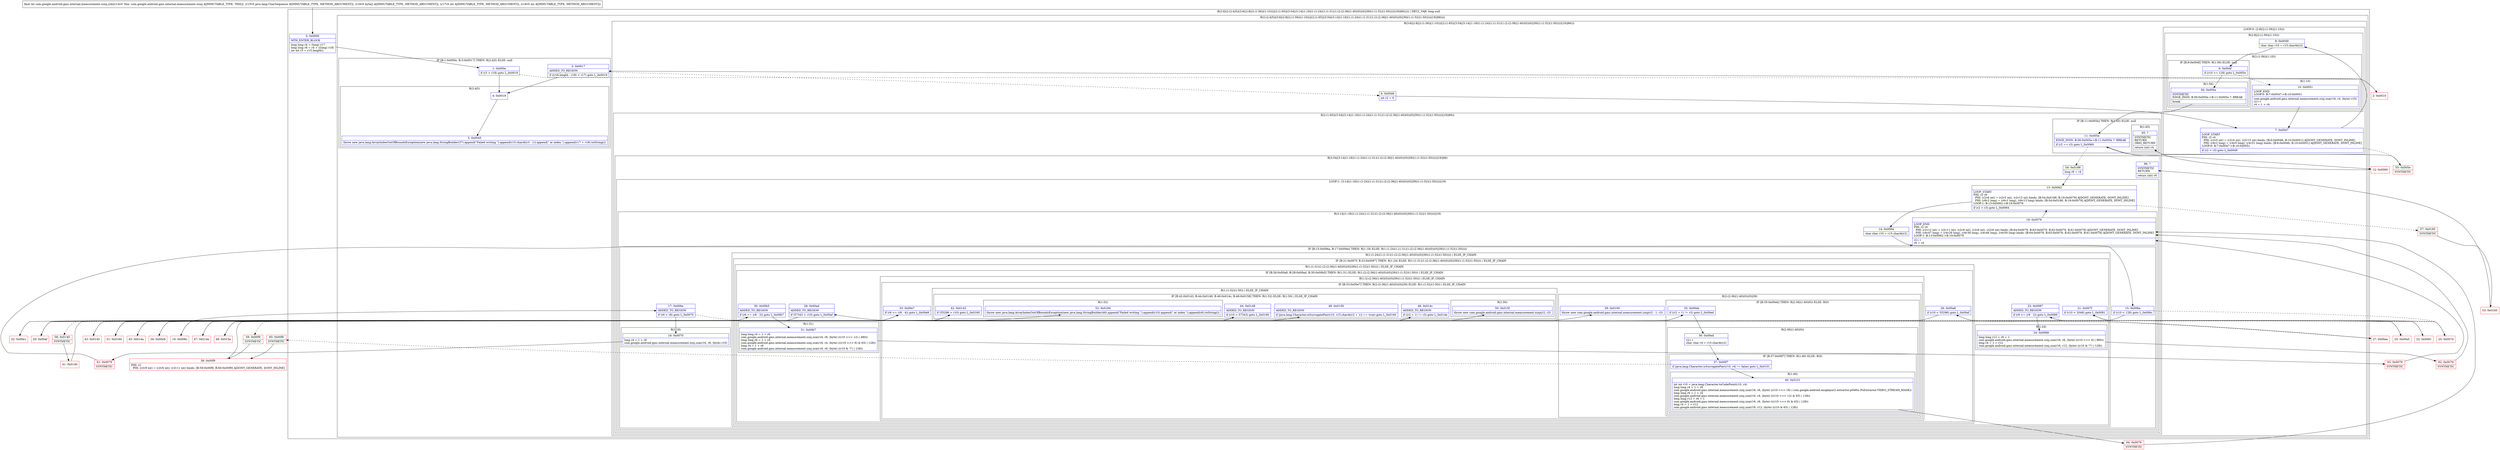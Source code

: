 digraph "CFG forcom.google.android.gms.internal.measurement.zzxq.zzb(Ljava\/lang\/CharSequence;[BII)I" {
subgraph cluster_Region_72942179 {
label = "R(2:0|(2:(2:4|5)|(3:6|(2:8|(2:(1:56)|(1:10)))|(2:(1:65)|(3:54|(3:14|(1:18)(1:(1:24)(1:(1:31)(1:(2:(2:36|(1:40)(0))(0)|39)(1:(1:52)(1:50)))))|19)|66))))) | DECL_VAR: long null\l";
node [shape=record,color=blue];
Node_0 [shape=record,label="{0\:\ 0x0000|MTH_ENTER_BLOCK\l|long long r4 = (long) r17\llong long r8 = r4 + ((long) r18)\lint int r3 = r15.length()\l}"];
subgraph cluster_Region_911239150 {
label = "R(2:(2:4|5)|(3:6|(2:8|(2:(1:56)|(1:10)))|(2:(1:65)|(3:54|(3:14|(1:18)(1:(1:24)(1:(1:31)(1:(2:(2:36|(1:40)(0))(0)|39)(1:(1:52)(1:50)))))|19)|66))))";
node [shape=record,color=blue];
subgraph cluster_IfRegion_158543008 {
label = "IF [B:1:0x000e, B:3:0x0017] THEN: R(2:4|5) ELSE: null";
node [shape=record,color=blue];
Node_1 [shape=record,label="{1\:\ 0x000e|if (r3 \> r18) goto L_0x0019\l}"];
Node_3 [shape=record,label="{3\:\ 0x0017|ADDED_TO_REGION\l|if ((r16.length \- r18) \< r17) goto L_0x0019\l}"];
subgraph cluster_Region_1339151237 {
label = "R(2:4|5)";
node [shape=record,color=blue];
Node_4 [shape=record,label="{4\:\ 0x0019}"];
Node_5 [shape=record,label="{5\:\ 0x0045|throw new java.lang.ArrayIndexOutOfBoundsException(new java.lang.StringBuilder(37).append(\"Failed writing \").append(r15.charAt(r3 \- 1)).append(\" at index \").append(r17 + r18).toString())\l}"];
}
}
subgraph cluster_Region_260831424 {
label = "R(3:6|(2:8|(2:(1:56)|(1:10)))|(2:(1:65)|(3:54|(3:14|(1:18)(1:(1:24)(1:(1:31)(1:(2:(2:36|(1:40)(0))(0)|39)(1:(1:52)(1:50)))))|19)|66)))";
node [shape=record,color=blue];
Node_6 [shape=record,label="{6\:\ 0x0046|int r2 = 0\l}"];
subgraph cluster_LoopRegion_579123654 {
label = "LOOP:0: (2:8|(2:(1:56)|(1:10)))";
node [shape=record,color=blue];
Node_7 [shape=record,label="{7\:\ 0x0047|LOOP_START\lPHI: r2 r4 \l  PHI: (r2v5 int) = (r2v4 int), (r2v15 int) binds: [B:6:0x0046, B:10:0x0051] A[DONT_GENERATE, DONT_INLINE]\l  PHI: (r4v2 long) = (r4v0 long), (r4v51 long) binds: [B:6:0x0046, B:10:0x0051] A[DONT_GENERATE, DONT_INLINE]\lLOOP:0: B:7:0x0047\-\>B:10:0x0051\l|if (r2 \< r3) goto L_0x0049\l}"];
subgraph cluster_Region_429283473 {
label = "R(2:8|(2:(1:56)|(1:10)))";
node [shape=record,color=blue];
Node_8 [shape=record,label="{8\:\ 0x0049|char char r10 = r15.charAt(r2)\l}"];
subgraph cluster_Region_788283370 {
label = "R(2:(1:56)|(1:10))";
node [shape=record,color=blue];
subgraph cluster_IfRegion_83687750 {
label = "IF [B:9:0x004f] THEN: R(1:56) ELSE: null";
node [shape=record,color=blue];
Node_9 [shape=record,label="{9\:\ 0x004f|if (r10 \>= 128) goto L_0x005e\l}"];
subgraph cluster_Region_179521678 {
label = "R(1:56)";
node [shape=record,color=blue];
Node_56 [shape=record,label="{56\:\ 0x005e|SYNTHETIC\lEDGE_INSN: B:56:0x005e\-\>B:11:0x005e ?: BREAK  \l|break\l}"];
}
}
subgraph cluster_Region_1898316698 {
label = "R(1:10)";
node [shape=record,color=blue];
Node_10 [shape=record,label="{10\:\ 0x0051|LOOP_END\lLOOP:0: B:7:0x0047\-\>B:10:0x0051\l|com.google.android.gms.internal.measurement.zzxj.zza(r16, r4, (byte) r10)\lr2++\lr4 = 1 + r4\l}"];
}
}
}
}
subgraph cluster_Region_1046620732 {
label = "R(2:(1:65)|(3:54|(3:14|(1:18)(1:(1:24)(1:(1:31)(1:(2:(2:36|(1:40)(0))(0)|39)(1:(1:52)(1:50)))))|19)|66))";
node [shape=record,color=blue];
subgraph cluster_IfRegion_954185544 {
label = "IF [B:11:0x005e] THEN: R(1:65) ELSE: null";
node [shape=record,color=blue];
Node_11 [shape=record,label="{11\:\ 0x005e|EDGE_INSN: B:56:0x005e\-\>B:11:0x005e ?: BREAK  \l|if (r2 == r3) goto L_0x0060\l}"];
subgraph cluster_Region_2082321262 {
label = "R(1:65)";
node [shape=record,color=blue];
Node_65 [shape=record,label="{65\:\ ?|SYNTHETIC\lRETURN\lORIG_RETURN\l|return (int) r4\l}"];
}
}
subgraph cluster_Region_1804186289 {
label = "R(3:54|(3:14|(1:18)(1:(1:24)(1:(1:31)(1:(2:(2:36|(1:40)(0))(0)|39)(1:(1:52)(1:50)))))|19)|66)";
node [shape=record,color=blue];
Node_54 [shape=record,label="{54\:\ 0x0188|long r6 = r4\l}"];
subgraph cluster_LoopRegion_685349599 {
label = "LOOP:1: (3:14|(1:18)(1:(1:24)(1:(1:31)(1:(2:(2:36|(1:40)(0))(0)|39)(1:(1:52)(1:50)))))|19)";
node [shape=record,color=blue];
Node_13 [shape=record,label="{13\:\ 0x0062|LOOP_START\lPHI: r2 r6 \l  PHI: (r2v6 int) = (r2v5 int), (r2v13 int) binds: [B:54:0x0188, B:19:0x0079] A[DONT_GENERATE, DONT_INLINE]\l  PHI: (r6v2 long) = (r6v1 long), (r6v13 long) binds: [B:54:0x0188, B:19:0x0079] A[DONT_GENERATE, DONT_INLINE]\lLOOP:1: B:13:0x0062\-\>B:19:0x0079\l|if (r2 \< r3) goto L_0x0064\l}"];
subgraph cluster_Region_1318144370 {
label = "R(3:14|(1:18)(1:(1:24)(1:(1:31)(1:(2:(2:36|(1:40)(0))(0)|39)(1:(1:52)(1:50)))))|19)";
node [shape=record,color=blue];
Node_14 [shape=record,label="{14\:\ 0x0064|char char r10 = r15.charAt(r2)\l}"];
subgraph cluster_IfRegion_663748537 {
label = "IF [B:15:0x006a, B:17:0x006e] THEN: R(1:18) ELSE: R(1:(1:24)(1:(1:31)(1:(2:(2:36|(1:40)(0))(0)|39)(1:(1:52)(1:50)))))";
node [shape=record,color=blue];
Node_15 [shape=record,label="{15\:\ 0x006a|if (r10 \< 128) goto L_0x006c\l}"];
Node_17 [shape=record,label="{17\:\ 0x006e|ADDED_TO_REGION\l|if (r6 \< r8) goto L_0x0070\l}"];
subgraph cluster_Region_1225522843 {
label = "R(1:18)";
node [shape=record,color=blue];
Node_18 [shape=record,label="{18\:\ 0x0070|long r4 = 1 + r6\lcom.google.android.gms.internal.measurement.zzxj.zza(r16, r6, (byte) r10)\l}"];
}
subgraph cluster_Region_188241161 {
label = "R(1:(1:24)(1:(1:31)(1:(2:(2:36|(1:40)(0))(0)|39)(1:(1:52)(1:50))))) | ELSE_IF_CHAIN\l";
node [shape=record,color=blue];
subgraph cluster_IfRegion_1727267329 {
label = "IF [B:21:0x007f, B:23:0x0087] THEN: R(1:24) ELSE: R(1:(1:31)(1:(2:(2:36|(1:40)(0))(0)|39)(1:(1:52)(1:50)))) | ELSE_IF_CHAIN\l";
node [shape=record,color=blue];
Node_21 [shape=record,label="{21\:\ 0x007f|if (r10 \< 2048) goto L_0x0081\l}"];
Node_23 [shape=record,label="{23\:\ 0x0087|ADDED_TO_REGION\l|if (r6 \<= (r8 \- 2)) goto L_0x0089\l}"];
subgraph cluster_Region_1225566211 {
label = "R(1:24)";
node [shape=record,color=blue];
Node_24 [shape=record,label="{24\:\ 0x0089|long long r12 = r6 + 1\lcom.google.android.gms.internal.measurement.zzxj.zza(r16, r6, (byte) ((r10 \>\>\> 6) \| 960))\llong r4 = 1 + r12\lcom.google.android.gms.internal.measurement.zzxj.zza(r16, r12, (byte) ((r10 & '?') \| 128))\l}"];
}
subgraph cluster_Region_1156856043 {
label = "R(1:(1:31)(1:(2:(2:36|(1:40)(0))(0)|39)(1:(1:52)(1:50)))) | ELSE_IF_CHAIN\l";
node [shape=record,color=blue];
subgraph cluster_IfRegion_2003000178 {
label = "IF [B:26:0x00a8, B:28:0x00ad, B:30:0x00b5] THEN: R(1:31) ELSE: R(1:(2:(2:36|(1:40)(0))(0)|39)(1:(1:52)(1:50))) | ELSE_IF_CHAIN\l";
node [shape=record,color=blue];
Node_26 [shape=record,label="{26\:\ 0x00a8|if (r10 \< 55296) goto L_0x00af\l}"];
Node_28 [shape=record,label="{28\:\ 0x00ad|ADDED_TO_REGION\l|if (57343 \< r10) goto L_0x00af\l}"];
Node_30 [shape=record,label="{30\:\ 0x00b5|ADDED_TO_REGION\l|if (r6 \<= (r8 \- 3)) goto L_0x00b7\l}"];
subgraph cluster_Region_227717769 {
label = "R(1:31)";
node [shape=record,color=blue];
Node_31 [shape=record,label="{31\:\ 0x00b7|long long r4 = 1 + r6\lcom.google.android.gms.internal.measurement.zzxj.zza(r16, r6, (byte) ((r10 \>\>\> 12) \| 480))\llong long r6 = 1 + r4\lcom.google.android.gms.internal.measurement.zzxj.zza(r16, r4, (byte) (((r10 \>\>\> 6) & 63) \| 128))\llong r4 = 1 + r6\lcom.google.android.gms.internal.measurement.zzxj.zza(r16, r6, (byte) ((r10 & '?') \| 128))\l}"];
}
subgraph cluster_Region_1418981315 {
label = "R(1:(2:(2:36|(1:40)(0))(0)|39)(1:(1:52)(1:50))) | ELSE_IF_CHAIN\l";
node [shape=record,color=blue];
subgraph cluster_IfRegion_1373201173 {
label = "IF [B:33:0x00e7] THEN: R(2:(2:36|(1:40)(0))(0)|39) ELSE: R(1:(1:52)(1:50)) | ELSE_IF_CHAIN\l";
node [shape=record,color=blue];
Node_33 [shape=record,label="{33\:\ 0x00e7|if (r6 \<= (r8 \- 4)) goto L_0x00e9\l}"];
subgraph cluster_Region_1855514575 {
label = "R(2:(2:36|(1:40)(0))(0)|39)";
node [shape=record,color=blue];
subgraph cluster_IfRegion_1775581626 {
label = "IF [B:35:0x00eb] THEN: R(2:36|(1:40)(0)) ELSE: R(0)";
node [shape=record,color=blue];
Node_35 [shape=record,label="{35\:\ 0x00eb|if ((r2 + 1) != r3) goto L_0x00ed\l}"];
subgraph cluster_Region_637849697 {
label = "R(2:36|(1:40)(0))";
node [shape=record,color=blue];
Node_36 [shape=record,label="{36\:\ 0x00ed|r2++\lchar char r4 = r15.charAt(r2)\l}"];
subgraph cluster_IfRegion_484574889 {
label = "IF [B:37:0x00f7] THEN: R(1:40) ELSE: R(0)";
node [shape=record,color=blue];
Node_37 [shape=record,label="{37\:\ 0x00f7|if (java.lang.Character.isSurrogatePair(r10, r4) != false) goto L_0x0101\l}"];
subgraph cluster_Region_652943738 {
label = "R(1:40)";
node [shape=record,color=blue];
Node_40 [shape=record,label="{40\:\ 0x0101|int int r10 = java.lang.Character.toCodePoint(r10, r4)\llong long r4 = 1 + r6\lcom.google.android.gms.internal.measurement.zzxj.zza(r16, r6, (byte) ((r10 \>\>\> 18) \| com.google.android.exoplayer2.extractor.p046ts.PsExtractor.VIDEO_STREAM_MASK))\llong long r6 = 1 + r4\lcom.google.android.gms.internal.measurement.zzxj.zza(r16, r4, (byte) (((r10 \>\>\> 12) & 63) \| 128))\llong long r12 = r6 + 1\lcom.google.android.gms.internal.measurement.zzxj.zza(r16, r6, (byte) (((r10 \>\>\> 6) & 63) \| 128))\llong r4 = 1 + r12\lcom.google.android.gms.internal.measurement.zzxj.zza(r16, r12, (byte) ((r10 & 63) \| 128))\l}"];
}
subgraph cluster_Region_2072976551 {
label = "R(0)";
node [shape=record,color=blue];
}
}
}
subgraph cluster_Region_852926146 {
label = "R(0)";
node [shape=record,color=blue];
}
}
Node_39 [shape=record,label="{39\:\ 0x0100|throw new com.google.android.gms.internal.measurement.zzxp(r2 \- 1, r3)\l}"];
}
subgraph cluster_Region_1468062483 {
label = "R(1:(1:52)(1:50)) | ELSE_IF_CHAIN\l";
node [shape=record,color=blue];
subgraph cluster_IfRegion_733505699 {
label = "IF [B:42:0x0143, B:44:0x0148, B:46:0x014c, B:48:0x0158] THEN: R(1:52) ELSE: R(1:50) | ELSE_IF_CHAIN\l";
node [shape=record,color=blue];
Node_42 [shape=record,label="{42\:\ 0x0143|if (55296 \> r10) goto L_0x0160\l}"];
Node_44 [shape=record,label="{44\:\ 0x0148|ADDED_TO_REGION\l|if (r10 \> 57343) goto L_0x0160\l}"];
Node_46 [shape=record,label="{46\:\ 0x014c|ADDED_TO_REGION\l|if ((r2 + 1) != r3) goto L_0x014e\l}"];
Node_48 [shape=record,label="{48\:\ 0x0158|ADDED_TO_REGION\l|if (java.lang.Character.isSurrogatePair(r10, r15.charAt(r2 + 1)) == true) goto L_0x0160\l}"];
subgraph cluster_Region_805497882 {
label = "R(1:52)";
node [shape=record,color=blue];
Node_52 [shape=record,label="{52\:\ 0x0184|throw new java.lang.ArrayIndexOutOfBoundsException(new java.lang.StringBuilder(46).append(\"Failed writing \").append(r10).append(\" at index \").append(r6).toString())\l}"];
}
subgraph cluster_Region_1339232361 {
label = "R(1:50)";
node [shape=record,color=blue];
Node_50 [shape=record,label="{50\:\ 0x015f|throw new com.google.android.gms.internal.measurement.zzxp(r2, r3)\l}"];
}
}
}
}
}
}
}
}
}
}
Node_19 [shape=record,label="{19\:\ 0x0079|LOOP_END\lPHI: r2 r4 \l  PHI: (r2v12 int) = (r2v11 int), (r2v6 int), (r2v6 int), (r2v6 int) binds: [B:64:0x0079, B:63:0x0079, B:62:0x0079, B:61:0x0079] A[DONT_GENERATE, DONT_INLINE]\l  PHI: (r4v47 long) = (r4v29 long), (r4v36 long), (r4v46 long), (r4v50 long) binds: [B:64:0x0079, B:63:0x0079, B:62:0x0079, B:61:0x0079] A[DONT_GENERATE, DONT_INLINE]\lLOOP:1: B:13:0x0062\-\>B:19:0x0079\l|r2++\lr6 = r4\l}"];
}
}
Node_66 [shape=record,label="{66\:\ ?|SYNTHETIC\lRETURN\l|return (int) r6\l}"];
}
}
}
}
}
Node_2 [shape=record,color=red,label="{2\:\ 0x0010}"];
Node_12 [shape=record,color=red,label="{12\:\ 0x0060}"];
Node_16 [shape=record,color=red,label="{16\:\ 0x006c}"];
Node_20 [shape=record,color=red,label="{20\:\ 0x007d}"];
Node_22 [shape=record,color=red,label="{22\:\ 0x0081}"];
Node_25 [shape=record,color=red,label="{25\:\ 0x00a5}"];
Node_27 [shape=record,color=red,label="{27\:\ 0x00aa}"];
Node_29 [shape=record,color=red,label="{29\:\ 0x00af}"];
Node_32 [shape=record,color=red,label="{32\:\ 0x00e1}"];
Node_34 [shape=record,color=red,label="{34\:\ 0x00e9}"];
Node_38 [shape=record,color=red,label="{38\:\ 0x00f9|PHI: r2 \l  PHI: (r2v9 int) = (r2v6 int), (r2v11 int) binds: [B:59:0x00f9, B:60:0x00f9] A[DONT_GENERATE, DONT_INLINE]\l}"];
Node_41 [shape=record,color=red,label="{41\:\ 0x0140}"];
Node_43 [shape=record,color=red,label="{43\:\ 0x0145}"];
Node_45 [shape=record,color=red,label="{45\:\ 0x014a}"];
Node_47 [shape=record,color=red,label="{47\:\ 0x014e}"];
Node_49 [shape=record,color=red,label="{49\:\ 0x015a}"];
Node_51 [shape=record,color=red,label="{51\:\ 0x0160}"];
Node_53 [shape=record,color=red,label="{53\:\ 0x0185}"];
Node_55 [shape=record,color=red,label="{55\:\ 0x005e|SYNTHETIC\l}"];
Node_57 [shape=record,color=red,label="{57\:\ 0x0185|SYNTHETIC\l}"];
Node_58 [shape=record,color=red,label="{58\:\ 0x0140|SYNTHETIC\l}"];
Node_59 [shape=record,color=red,label="{59\:\ 0x00f9|SYNTHETIC\l}"];
Node_60 [shape=record,color=red,label="{60\:\ 0x00f9|SYNTHETIC\l}"];
Node_61 [shape=record,color=red,label="{61\:\ 0x0079|SYNTHETIC\l}"];
Node_62 [shape=record,color=red,label="{62\:\ 0x0079|SYNTHETIC\l}"];
Node_63 [shape=record,color=red,label="{63\:\ 0x0079|SYNTHETIC\l}"];
Node_64 [shape=record,color=red,label="{64\:\ 0x0079|SYNTHETIC\l}"];
MethodNode[shape=record,label="{final int com.google.android.gms.internal.measurement.zzxq.zzb((r14v0 'this' com.google.android.gms.internal.measurement.zzxq A[IMMUTABLE_TYPE, THIS]), (r15v0 java.lang.CharSequence A[IMMUTABLE_TYPE, METHOD_ARGUMENT]), (r16v0 byte[] A[IMMUTABLE_TYPE, METHOD_ARGUMENT]), (r17v0 int A[IMMUTABLE_TYPE, METHOD_ARGUMENT]), (r18v0 int A[IMMUTABLE_TYPE, METHOD_ARGUMENT])) }"];
MethodNode -> Node_0;
Node_0 -> Node_1;
Node_1 -> Node_2[style=dashed];
Node_1 -> Node_4;
Node_3 -> Node_4;
Node_3 -> Node_6[style=dashed];
Node_4 -> Node_5;
Node_6 -> Node_7;
Node_7 -> Node_8;
Node_7 -> Node_55[style=dashed];
Node_8 -> Node_9;
Node_9 -> Node_10[style=dashed];
Node_9 -> Node_56;
Node_56 -> Node_11;
Node_10 -> Node_7;
Node_11 -> Node_12;
Node_11 -> Node_54[style=dashed];
Node_54 -> Node_13;
Node_13 -> Node_14;
Node_13 -> Node_57[style=dashed];
Node_14 -> Node_15;
Node_15 -> Node_16;
Node_15 -> Node_20[style=dashed];
Node_17 -> Node_18;
Node_17 -> Node_20[style=dashed];
Node_18 -> Node_61;
Node_21 -> Node_22;
Node_21 -> Node_25[style=dashed];
Node_23 -> Node_24;
Node_23 -> Node_25[style=dashed];
Node_24 -> Node_62;
Node_26 -> Node_27[style=dashed];
Node_26 -> Node_29;
Node_28 -> Node_29;
Node_28 -> Node_32[style=dashed];
Node_30 -> Node_31;
Node_30 -> Node_32[style=dashed];
Node_31 -> Node_63;
Node_33 -> Node_34;
Node_33 -> Node_58[style=dashed];
Node_35 -> Node_36;
Node_35 -> Node_59[style=dashed];
Node_36 -> Node_37;
Node_37 -> Node_40;
Node_37 -> Node_60[style=dashed];
Node_40 -> Node_64;
Node_42 -> Node_43[style=dashed];
Node_42 -> Node_51;
Node_44 -> Node_45[style=dashed];
Node_44 -> Node_51;
Node_46 -> Node_47;
Node_46 -> Node_49[style=dashed];
Node_48 -> Node_49[style=dashed];
Node_48 -> Node_51;
Node_19 -> Node_13;
Node_2 -> Node_3;
Node_12 -> Node_65;
Node_16 -> Node_17;
Node_20 -> Node_21;
Node_22 -> Node_23;
Node_25 -> Node_26;
Node_27 -> Node_28;
Node_29 -> Node_30;
Node_32 -> Node_33;
Node_34 -> Node_35;
Node_38 -> Node_39;
Node_41 -> Node_42;
Node_43 -> Node_44;
Node_45 -> Node_46;
Node_47 -> Node_48;
Node_49 -> Node_50;
Node_51 -> Node_52;
Node_53 -> Node_66;
Node_55 -> Node_11;
Node_57 -> Node_53;
Node_58 -> Node_41;
Node_59 -> Node_38;
Node_60 -> Node_38;
Node_61 -> Node_19;
Node_62 -> Node_19;
Node_63 -> Node_19;
Node_64 -> Node_19;
}

